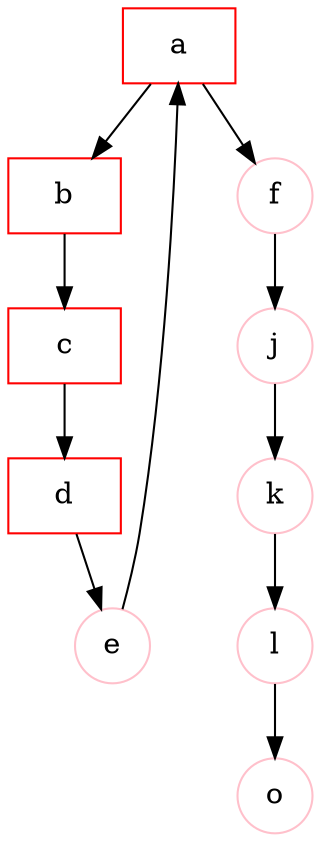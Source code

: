 digraph mydot { 
node [color=red, shape=box]; 
a -> b -> c ->d 
node [color=pink, shape=circle]; 
d->e->a->f->j->k->l->o 
[weight=1, color=black]; 
}